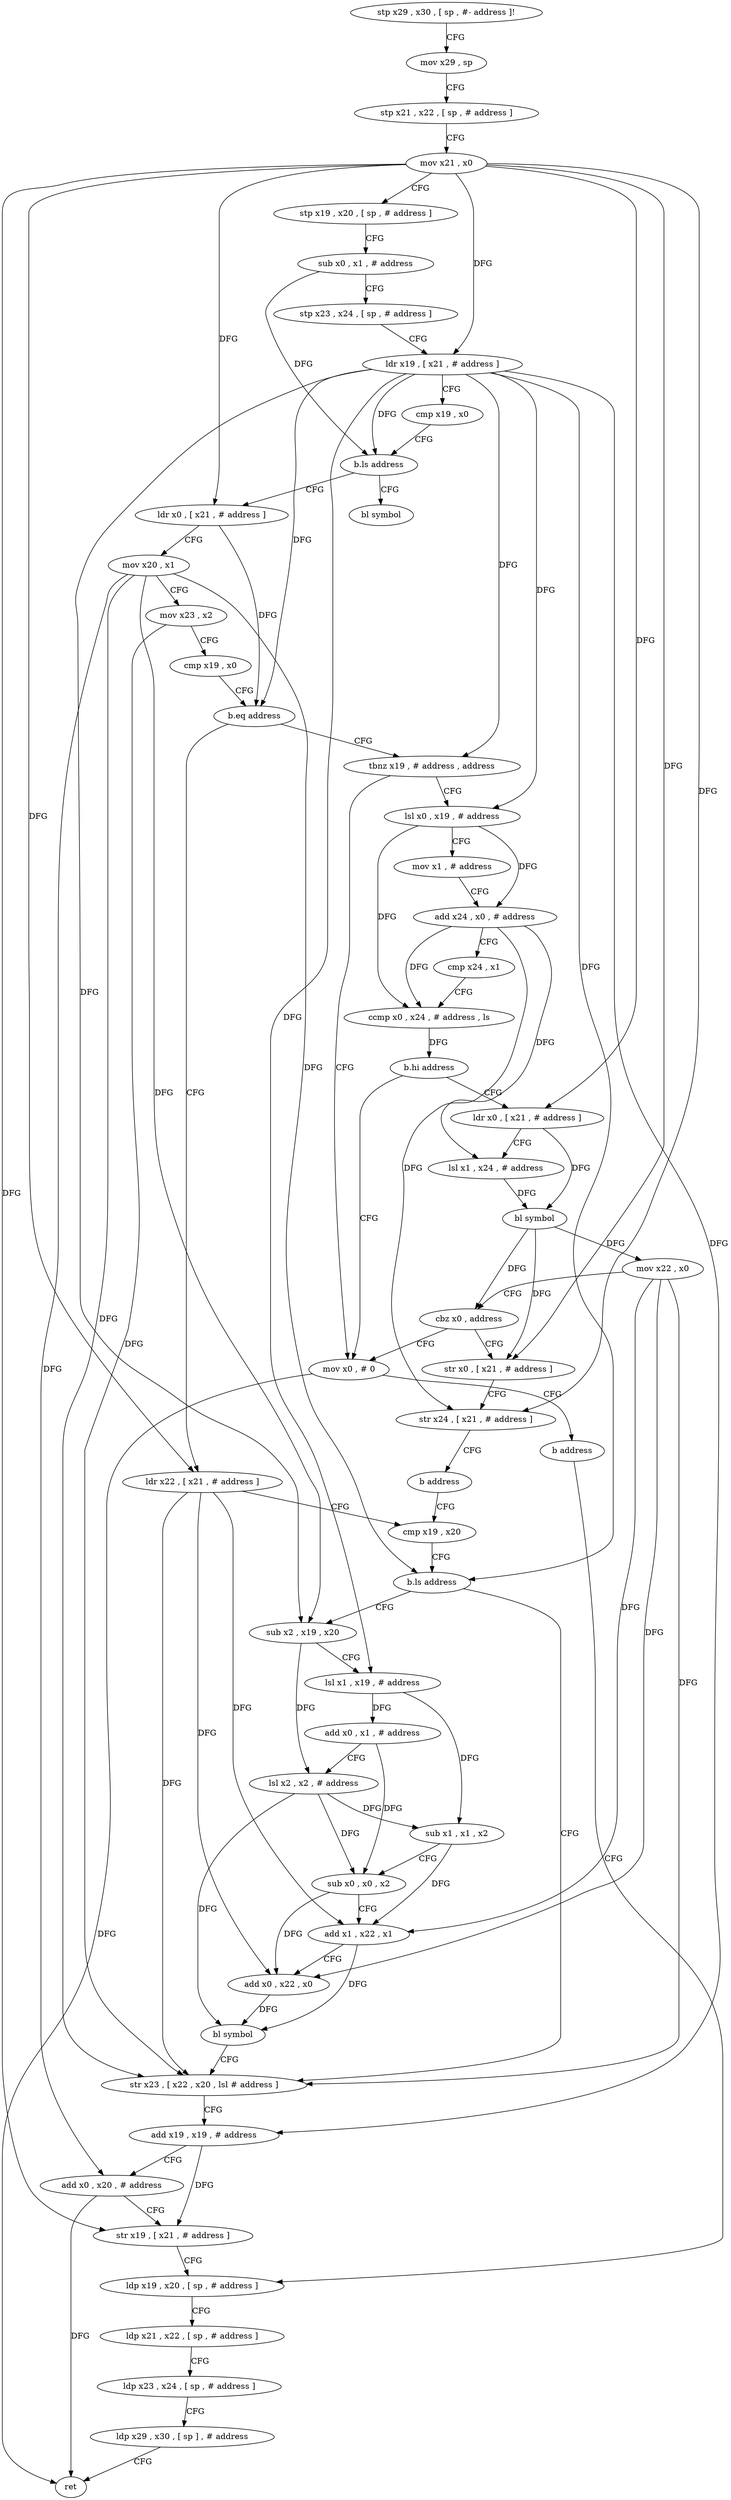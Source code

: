 digraph "func" {
"160048" [label = "stp x29 , x30 , [ sp , #- address ]!" ]
"160052" [label = "mov x29 , sp" ]
"160056" [label = "stp x21 , x22 , [ sp , # address ]" ]
"160060" [label = "mov x21 , x0" ]
"160064" [label = "stp x19 , x20 , [ sp , # address ]" ]
"160068" [label = "sub x0 , x1 , # address" ]
"160072" [label = "stp x23 , x24 , [ sp , # address ]" ]
"160076" [label = "ldr x19 , [ x21 , # address ]" ]
"160080" [label = "cmp x19 , x0" ]
"160084" [label = "b.ls address" ]
"160264" [label = "bl symbol" ]
"160088" [label = "ldr x0 , [ x21 , # address ]" ]
"160092" [label = "mov x20 , x1" ]
"160096" [label = "mov x23 , x2" ]
"160100" [label = "cmp x19 , x0" ]
"160104" [label = "b.eq address" ]
"160192" [label = "tbnz x19 , # address , address" ]
"160108" [label = "ldr x22 , [ x21 , # address ]" ]
"160256" [label = "mov x0 , # 0" ]
"160196" [label = "lsl x0 , x19 , # address" ]
"160112" [label = "cmp x19 , x20" ]
"160260" [label = "b address" ]
"160172" [label = "ldp x19 , x20 , [ sp , # address ]" ]
"160200" [label = "mov x1 , # address" ]
"160204" [label = "add x24 , x0 , # address" ]
"160208" [label = "cmp x24 , x1" ]
"160212" [label = "ccmp x0 , x24 , # address , ls" ]
"160216" [label = "b.hi address" ]
"160220" [label = "ldr x0 , [ x21 , # address ]" ]
"160156" [label = "str x23 , [ x22 , x20 , lsl # address ]" ]
"160160" [label = "add x19 , x19 , # address" ]
"160164" [label = "add x0 , x20 , # address" ]
"160168" [label = "str x19 , [ x21 , # address ]" ]
"160120" [label = "sub x2 , x19 , x20" ]
"160124" [label = "lsl x1 , x19 , # address" ]
"160128" [label = "add x0 , x1 , # address" ]
"160132" [label = "lsl x2 , x2 , # address" ]
"160136" [label = "sub x1 , x1 , x2" ]
"160140" [label = "sub x0 , x0 , x2" ]
"160144" [label = "add x1 , x22 , x1" ]
"160148" [label = "add x0 , x22 , x0" ]
"160152" [label = "bl symbol" ]
"160176" [label = "ldp x21 , x22 , [ sp , # address ]" ]
"160180" [label = "ldp x23 , x24 , [ sp , # address ]" ]
"160184" [label = "ldp x29 , x30 , [ sp ] , # address" ]
"160188" [label = "ret" ]
"160224" [label = "lsl x1 , x24 , # address" ]
"160228" [label = "bl symbol" ]
"160232" [label = "mov x22 , x0" ]
"160236" [label = "cbz x0 , address" ]
"160240" [label = "str x0 , [ x21 , # address ]" ]
"160244" [label = "str x24 , [ x21 , # address ]" ]
"160248" [label = "b address" ]
"160116" [label = "b.ls address" ]
"160048" -> "160052" [ label = "CFG" ]
"160052" -> "160056" [ label = "CFG" ]
"160056" -> "160060" [ label = "CFG" ]
"160060" -> "160064" [ label = "CFG" ]
"160060" -> "160076" [ label = "DFG" ]
"160060" -> "160088" [ label = "DFG" ]
"160060" -> "160108" [ label = "DFG" ]
"160060" -> "160168" [ label = "DFG" ]
"160060" -> "160220" [ label = "DFG" ]
"160060" -> "160240" [ label = "DFG" ]
"160060" -> "160244" [ label = "DFG" ]
"160064" -> "160068" [ label = "CFG" ]
"160068" -> "160072" [ label = "CFG" ]
"160068" -> "160084" [ label = "DFG" ]
"160072" -> "160076" [ label = "CFG" ]
"160076" -> "160080" [ label = "CFG" ]
"160076" -> "160084" [ label = "DFG" ]
"160076" -> "160104" [ label = "DFG" ]
"160076" -> "160192" [ label = "DFG" ]
"160076" -> "160196" [ label = "DFG" ]
"160076" -> "160116" [ label = "DFG" ]
"160076" -> "160160" [ label = "DFG" ]
"160076" -> "160120" [ label = "DFG" ]
"160076" -> "160124" [ label = "DFG" ]
"160080" -> "160084" [ label = "CFG" ]
"160084" -> "160264" [ label = "CFG" ]
"160084" -> "160088" [ label = "CFG" ]
"160088" -> "160092" [ label = "CFG" ]
"160088" -> "160104" [ label = "DFG" ]
"160092" -> "160096" [ label = "CFG" ]
"160092" -> "160116" [ label = "DFG" ]
"160092" -> "160156" [ label = "DFG" ]
"160092" -> "160164" [ label = "DFG" ]
"160092" -> "160120" [ label = "DFG" ]
"160096" -> "160100" [ label = "CFG" ]
"160096" -> "160156" [ label = "DFG" ]
"160100" -> "160104" [ label = "CFG" ]
"160104" -> "160192" [ label = "CFG" ]
"160104" -> "160108" [ label = "CFG" ]
"160192" -> "160256" [ label = "CFG" ]
"160192" -> "160196" [ label = "CFG" ]
"160108" -> "160112" [ label = "CFG" ]
"160108" -> "160156" [ label = "DFG" ]
"160108" -> "160144" [ label = "DFG" ]
"160108" -> "160148" [ label = "DFG" ]
"160256" -> "160260" [ label = "CFG" ]
"160256" -> "160188" [ label = "DFG" ]
"160196" -> "160200" [ label = "CFG" ]
"160196" -> "160204" [ label = "DFG" ]
"160196" -> "160212" [ label = "DFG" ]
"160112" -> "160116" [ label = "CFG" ]
"160260" -> "160172" [ label = "CFG" ]
"160172" -> "160176" [ label = "CFG" ]
"160200" -> "160204" [ label = "CFG" ]
"160204" -> "160208" [ label = "CFG" ]
"160204" -> "160212" [ label = "DFG" ]
"160204" -> "160224" [ label = "DFG" ]
"160204" -> "160244" [ label = "DFG" ]
"160208" -> "160212" [ label = "CFG" ]
"160212" -> "160216" [ label = "DFG" ]
"160216" -> "160256" [ label = "CFG" ]
"160216" -> "160220" [ label = "CFG" ]
"160220" -> "160224" [ label = "CFG" ]
"160220" -> "160228" [ label = "DFG" ]
"160156" -> "160160" [ label = "CFG" ]
"160160" -> "160164" [ label = "CFG" ]
"160160" -> "160168" [ label = "DFG" ]
"160164" -> "160168" [ label = "CFG" ]
"160164" -> "160188" [ label = "DFG" ]
"160168" -> "160172" [ label = "CFG" ]
"160120" -> "160124" [ label = "CFG" ]
"160120" -> "160132" [ label = "DFG" ]
"160124" -> "160128" [ label = "DFG" ]
"160124" -> "160136" [ label = "DFG" ]
"160128" -> "160132" [ label = "CFG" ]
"160128" -> "160140" [ label = "DFG" ]
"160132" -> "160136" [ label = "DFG" ]
"160132" -> "160140" [ label = "DFG" ]
"160132" -> "160152" [ label = "DFG" ]
"160136" -> "160140" [ label = "CFG" ]
"160136" -> "160144" [ label = "DFG" ]
"160140" -> "160144" [ label = "CFG" ]
"160140" -> "160148" [ label = "DFG" ]
"160144" -> "160148" [ label = "CFG" ]
"160144" -> "160152" [ label = "DFG" ]
"160148" -> "160152" [ label = "DFG" ]
"160152" -> "160156" [ label = "CFG" ]
"160176" -> "160180" [ label = "CFG" ]
"160180" -> "160184" [ label = "CFG" ]
"160184" -> "160188" [ label = "CFG" ]
"160224" -> "160228" [ label = "DFG" ]
"160228" -> "160232" [ label = "DFG" ]
"160228" -> "160236" [ label = "DFG" ]
"160228" -> "160240" [ label = "DFG" ]
"160232" -> "160236" [ label = "CFG" ]
"160232" -> "160156" [ label = "DFG" ]
"160232" -> "160144" [ label = "DFG" ]
"160232" -> "160148" [ label = "DFG" ]
"160236" -> "160256" [ label = "CFG" ]
"160236" -> "160240" [ label = "CFG" ]
"160240" -> "160244" [ label = "CFG" ]
"160244" -> "160248" [ label = "CFG" ]
"160248" -> "160112" [ label = "CFG" ]
"160116" -> "160156" [ label = "CFG" ]
"160116" -> "160120" [ label = "CFG" ]
}
